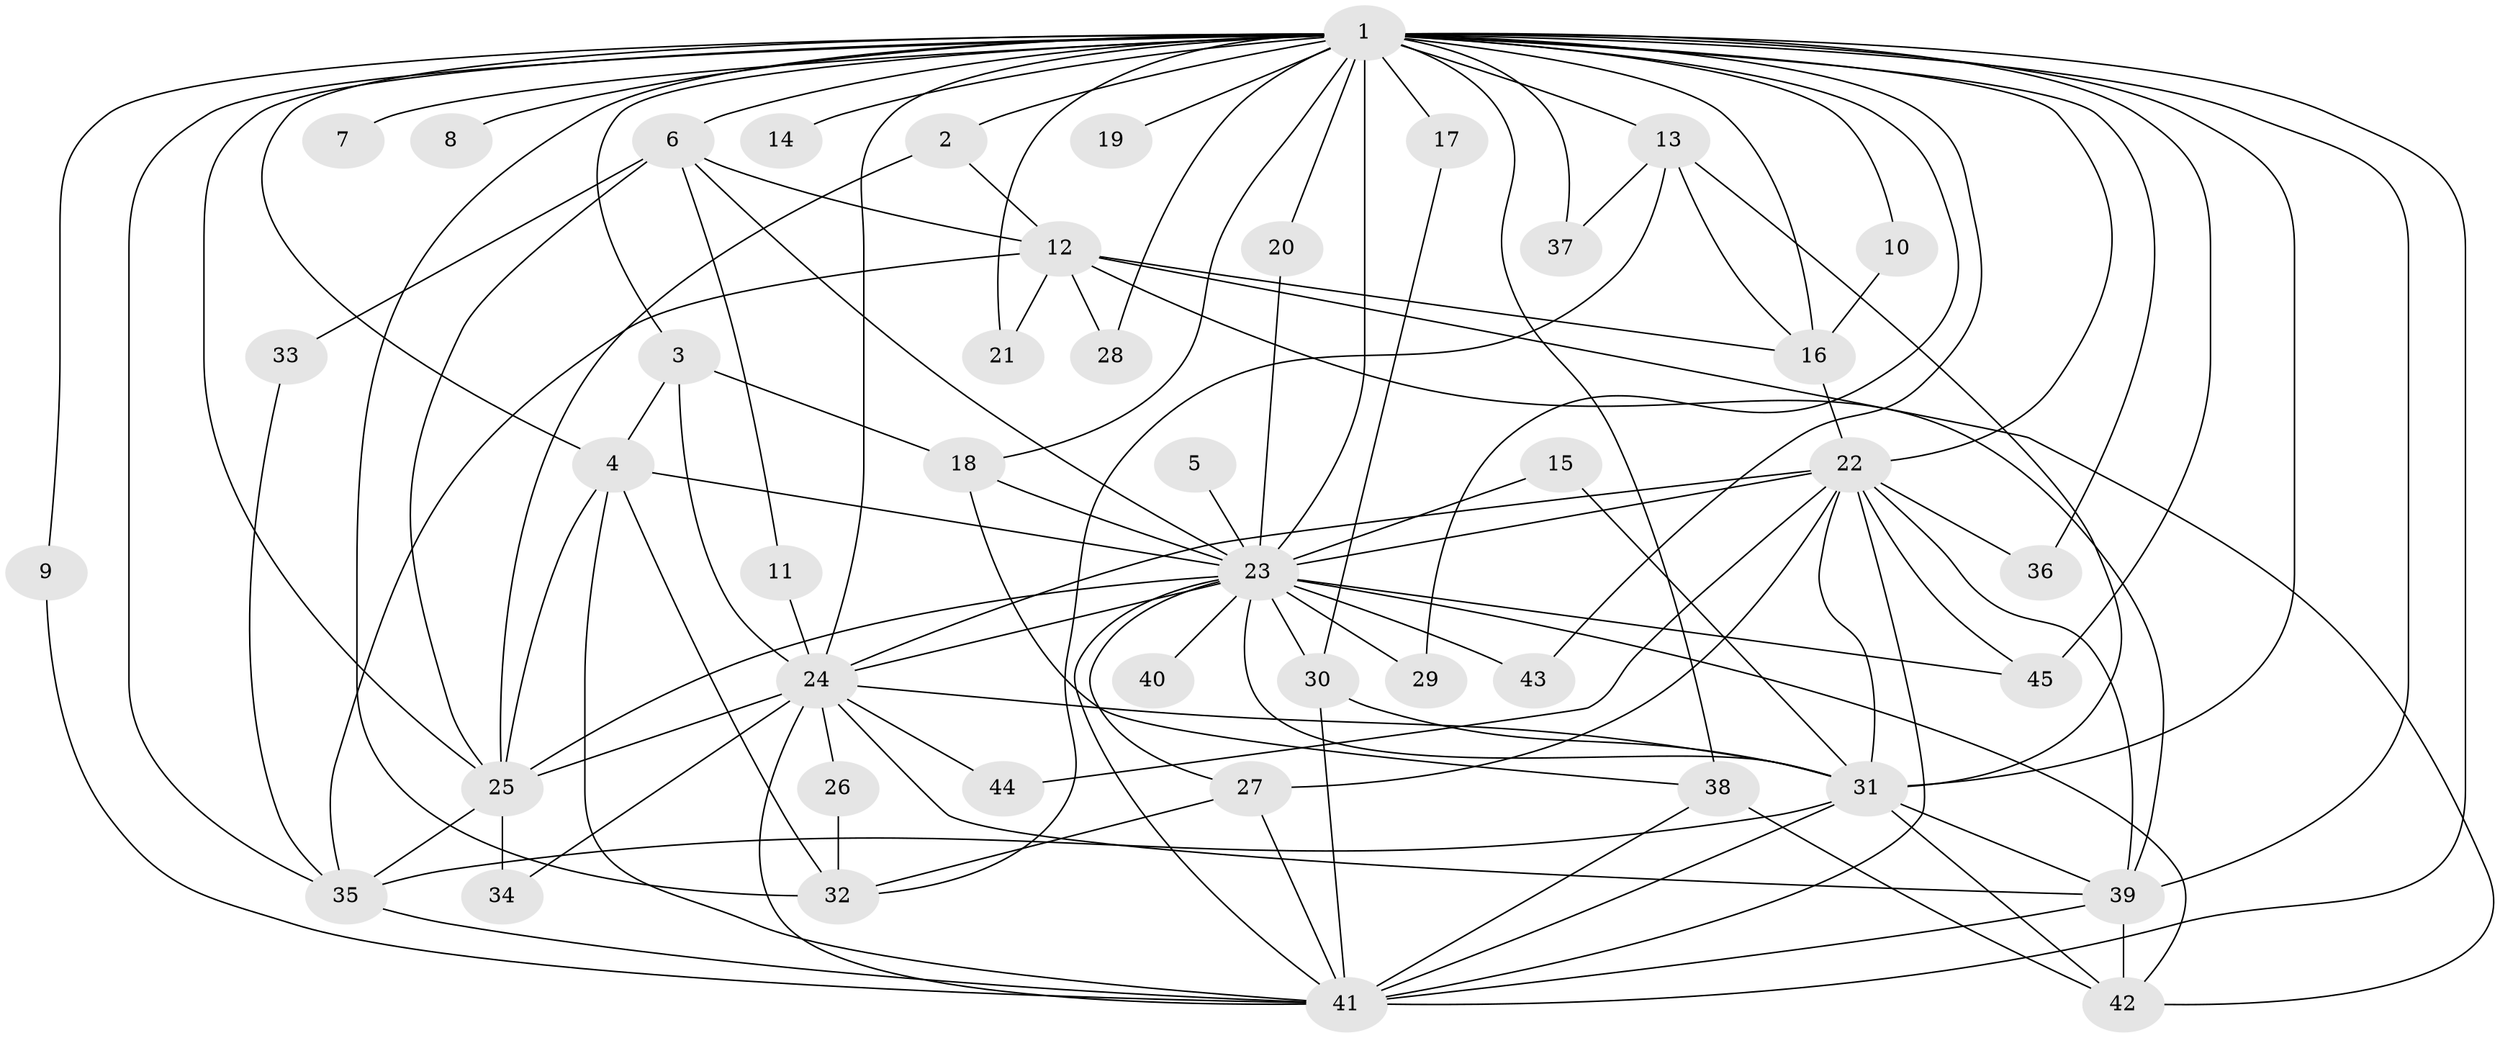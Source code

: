 // original degree distribution, {14: 0.011111111111111112, 18: 0.03333333333333333, 15: 0.011111111111111112, 16: 0.011111111111111112, 29: 0.011111111111111112, 19: 0.011111111111111112, 12: 0.011111111111111112, 21: 0.011111111111111112, 7: 0.011111111111111112, 4: 0.12222222222222222, 6: 0.05555555555555555, 3: 0.18888888888888888, 2: 0.4888888888888889, 5: 0.022222222222222223}
// Generated by graph-tools (version 1.1) at 2025/49/03/09/25 03:49:42]
// undirected, 45 vertices, 111 edges
graph export_dot {
graph [start="1"]
  node [color=gray90,style=filled];
  1;
  2;
  3;
  4;
  5;
  6;
  7;
  8;
  9;
  10;
  11;
  12;
  13;
  14;
  15;
  16;
  17;
  18;
  19;
  20;
  21;
  22;
  23;
  24;
  25;
  26;
  27;
  28;
  29;
  30;
  31;
  32;
  33;
  34;
  35;
  36;
  37;
  38;
  39;
  40;
  41;
  42;
  43;
  44;
  45;
  1 -- 2 [weight=2.0];
  1 -- 3 [weight=1.0];
  1 -- 4 [weight=1.0];
  1 -- 6 [weight=2.0];
  1 -- 7 [weight=1.0];
  1 -- 8 [weight=2.0];
  1 -- 9 [weight=1.0];
  1 -- 10 [weight=1.0];
  1 -- 13 [weight=2.0];
  1 -- 14 [weight=1.0];
  1 -- 16 [weight=2.0];
  1 -- 17 [weight=3.0];
  1 -- 18 [weight=2.0];
  1 -- 19 [weight=1.0];
  1 -- 20 [weight=1.0];
  1 -- 21 [weight=2.0];
  1 -- 22 [weight=5.0];
  1 -- 23 [weight=8.0];
  1 -- 24 [weight=4.0];
  1 -- 25 [weight=1.0];
  1 -- 28 [weight=1.0];
  1 -- 29 [weight=1.0];
  1 -- 31 [weight=4.0];
  1 -- 32 [weight=1.0];
  1 -- 35 [weight=1.0];
  1 -- 36 [weight=1.0];
  1 -- 37 [weight=1.0];
  1 -- 38 [weight=1.0];
  1 -- 39 [weight=2.0];
  1 -- 41 [weight=4.0];
  1 -- 43 [weight=1.0];
  1 -- 45 [weight=1.0];
  2 -- 12 [weight=1.0];
  2 -- 25 [weight=1.0];
  3 -- 4 [weight=1.0];
  3 -- 18 [weight=1.0];
  3 -- 24 [weight=1.0];
  4 -- 23 [weight=1.0];
  4 -- 25 [weight=1.0];
  4 -- 32 [weight=1.0];
  4 -- 41 [weight=1.0];
  5 -- 23 [weight=2.0];
  6 -- 11 [weight=1.0];
  6 -- 12 [weight=1.0];
  6 -- 23 [weight=1.0];
  6 -- 25 [weight=1.0];
  6 -- 33 [weight=1.0];
  9 -- 41 [weight=1.0];
  10 -- 16 [weight=1.0];
  11 -- 24 [weight=1.0];
  12 -- 16 [weight=1.0];
  12 -- 21 [weight=1.0];
  12 -- 28 [weight=1.0];
  12 -- 35 [weight=1.0];
  12 -- 39 [weight=1.0];
  12 -- 42 [weight=1.0];
  13 -- 16 [weight=1.0];
  13 -- 31 [weight=1.0];
  13 -- 32 [weight=1.0];
  13 -- 37 [weight=1.0];
  15 -- 23 [weight=1.0];
  15 -- 31 [weight=1.0];
  16 -- 22 [weight=1.0];
  17 -- 30 [weight=1.0];
  18 -- 23 [weight=1.0];
  18 -- 38 [weight=1.0];
  20 -- 23 [weight=1.0];
  22 -- 23 [weight=2.0];
  22 -- 24 [weight=1.0];
  22 -- 27 [weight=1.0];
  22 -- 31 [weight=1.0];
  22 -- 36 [weight=1.0];
  22 -- 39 [weight=1.0];
  22 -- 41 [weight=1.0];
  22 -- 44 [weight=1.0];
  22 -- 45 [weight=1.0];
  23 -- 24 [weight=2.0];
  23 -- 25 [weight=3.0];
  23 -- 27 [weight=1.0];
  23 -- 29 [weight=1.0];
  23 -- 30 [weight=1.0];
  23 -- 31 [weight=3.0];
  23 -- 40 [weight=1.0];
  23 -- 41 [weight=2.0];
  23 -- 42 [weight=1.0];
  23 -- 43 [weight=1.0];
  23 -- 45 [weight=1.0];
  24 -- 25 [weight=1.0];
  24 -- 26 [weight=1.0];
  24 -- 31 [weight=1.0];
  24 -- 34 [weight=1.0];
  24 -- 39 [weight=1.0];
  24 -- 41 [weight=1.0];
  24 -- 44 [weight=1.0];
  25 -- 34 [weight=1.0];
  25 -- 35 [weight=1.0];
  26 -- 32 [weight=1.0];
  27 -- 32 [weight=1.0];
  27 -- 41 [weight=1.0];
  30 -- 31 [weight=1.0];
  30 -- 41 [weight=1.0];
  31 -- 35 [weight=1.0];
  31 -- 39 [weight=1.0];
  31 -- 41 [weight=1.0];
  31 -- 42 [weight=1.0];
  33 -- 35 [weight=1.0];
  35 -- 41 [weight=1.0];
  38 -- 41 [weight=1.0];
  38 -- 42 [weight=1.0];
  39 -- 41 [weight=1.0];
  39 -- 42 [weight=1.0];
}
